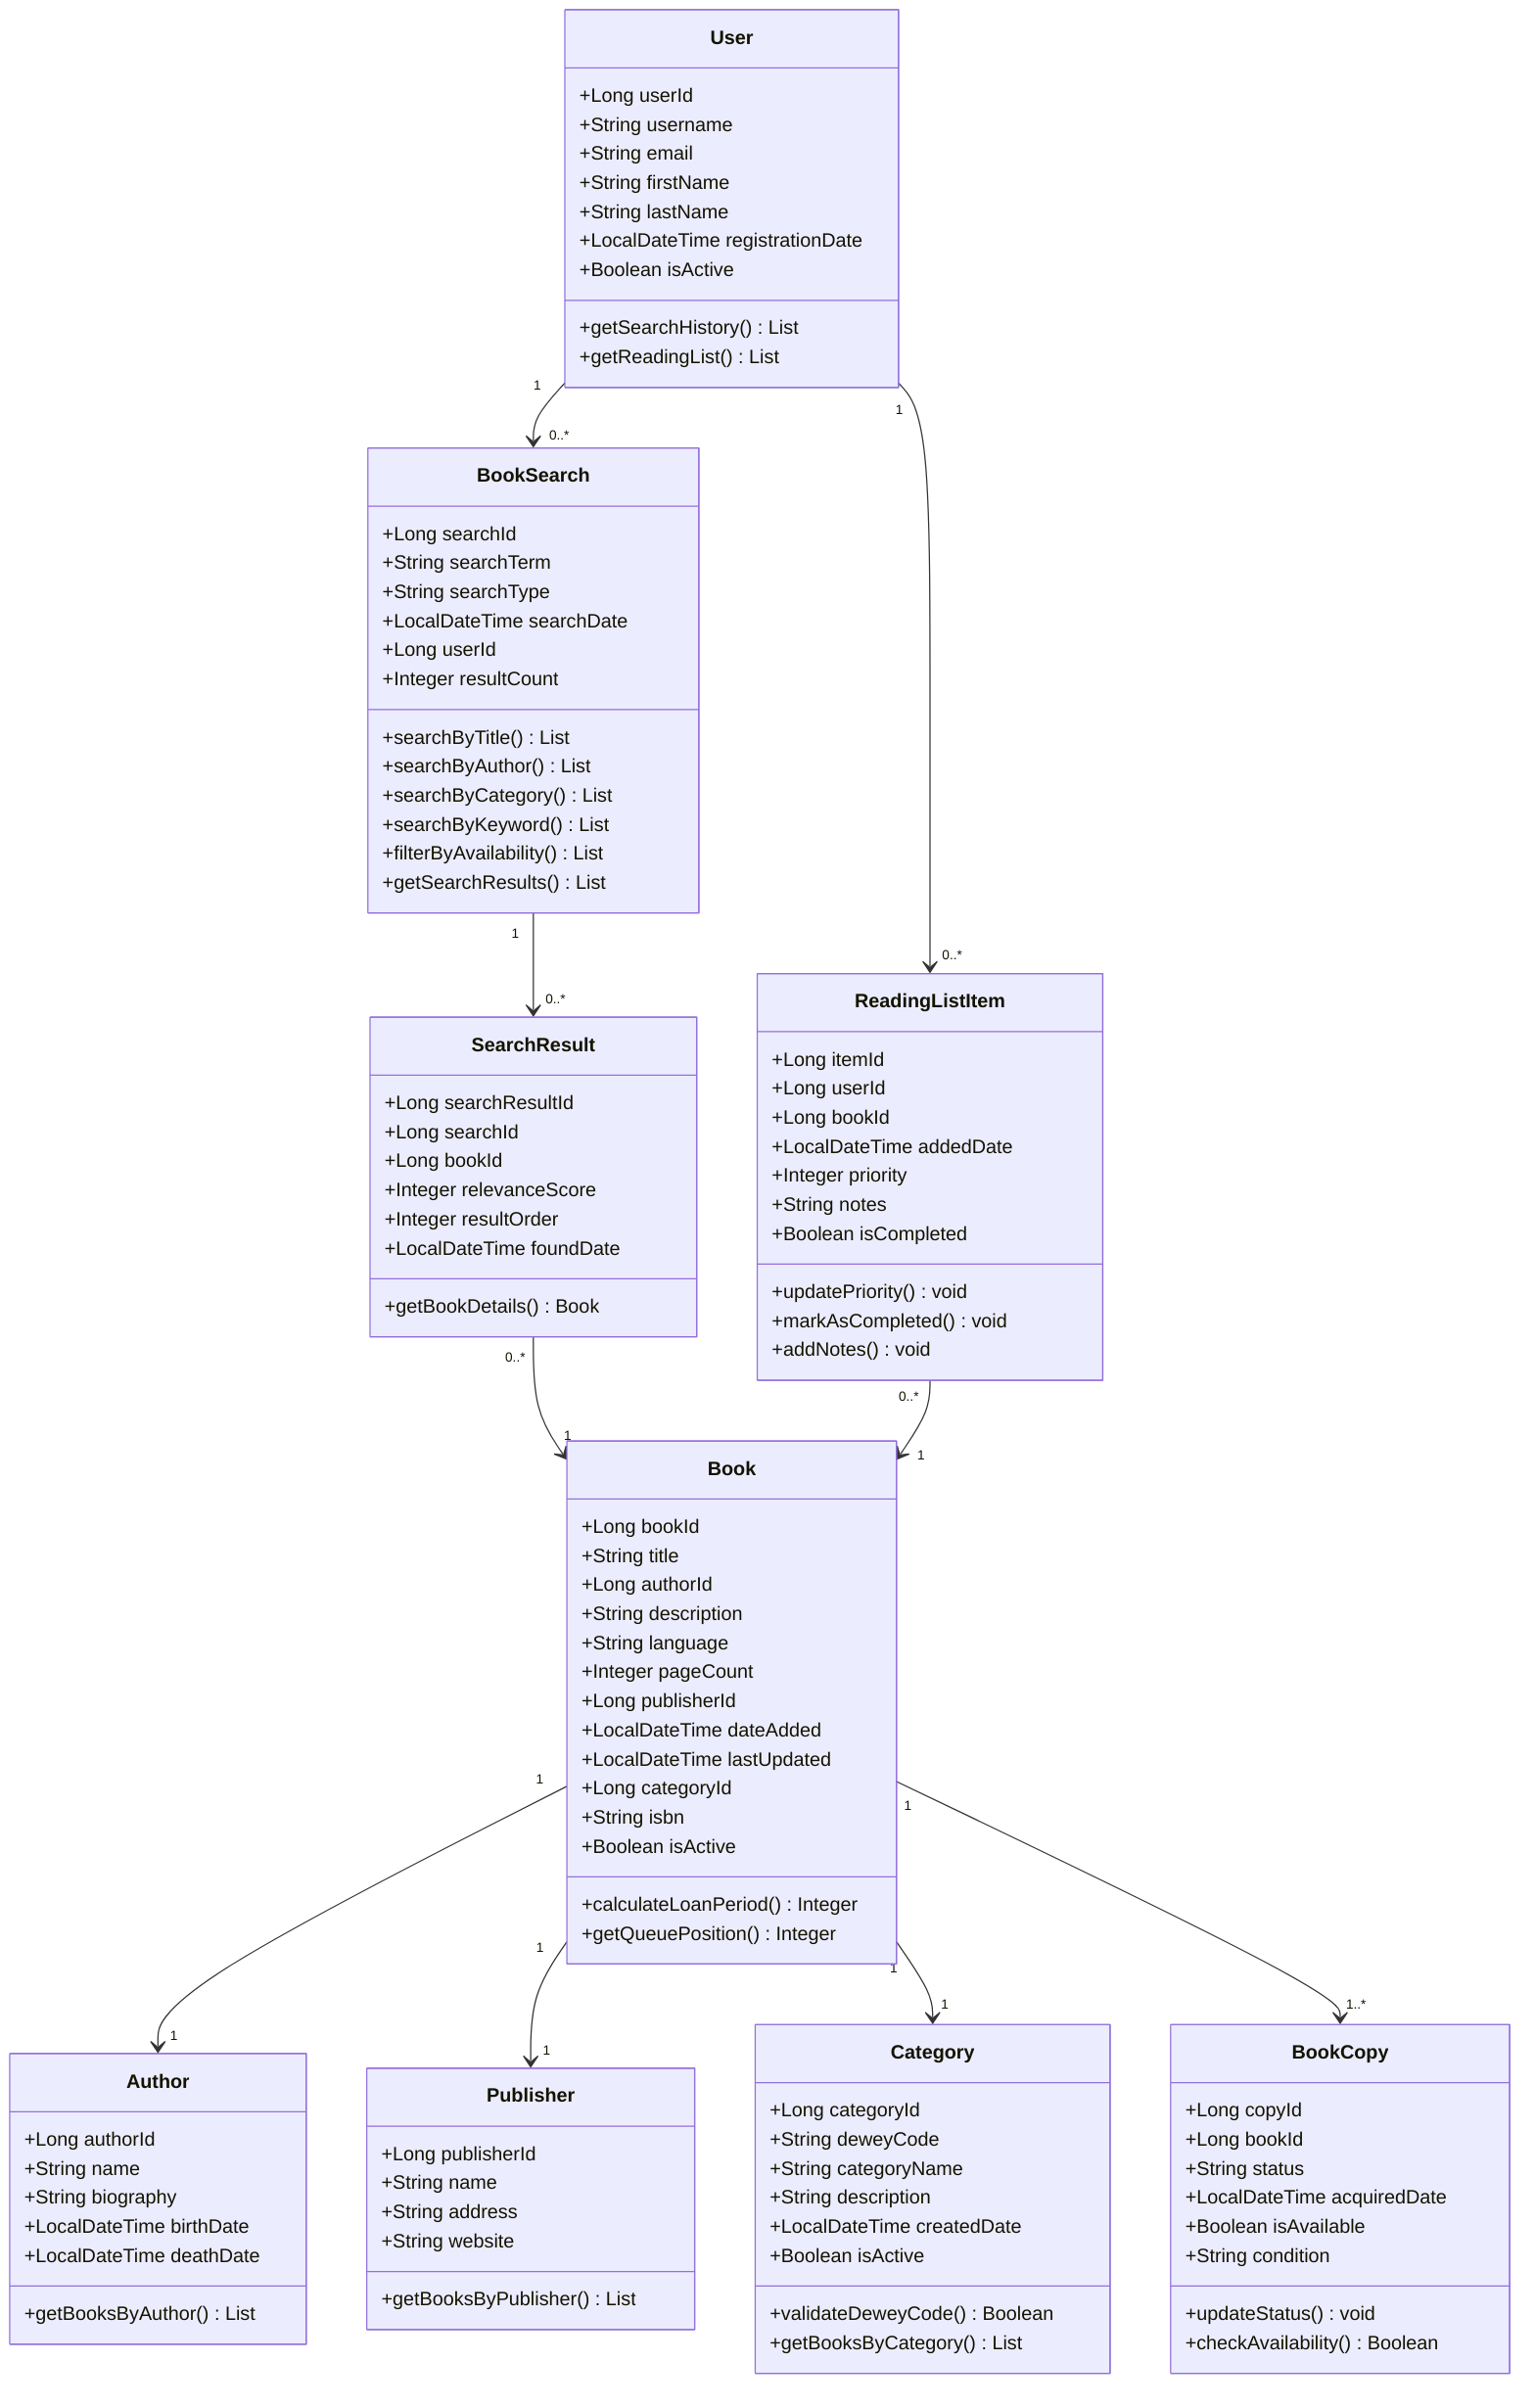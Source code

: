 classDiagram
    class Book {
        +Long bookId
        +String title
        +Long authorId
        +String description
        +String language
        +Integer pageCount
        +Long publisherId
        +LocalDateTime dateAdded
        +LocalDateTime lastUpdated
        +Long categoryId
        +String isbn
        +Boolean isActive
        +calculateLoanPeriod() Integer
        +getQueuePosition() Integer
    }
    
    class Author {
        +Long authorId
        +String name
        +String biography
        +LocalDateTime birthDate
        +LocalDateTime deathDate
        +getBooksByAuthor() List
    }
    
    class Publisher {
        +Long publisherId
        +String name
        +String address
        +String website
        +getBooksByPublisher() List
    }
    
    class Category {
        +Long categoryId
        +String deweyCode
        +String categoryName
        +String description
        +LocalDateTime createdDate
        +Boolean isActive
        +validateDeweyCode() Boolean
        +getBooksByCategory() List
    }
    
    class BookCopy {
        +Long copyId
        +Long bookId
        +String status
        +LocalDateTime acquiredDate
        +Boolean isAvailable
        +String condition
        +updateStatus() void
        +checkAvailability() Boolean
    }
    
    class User {
        +Long userId
        +String username
        +String email
        +String firstName
        +String lastName
        +LocalDateTime registrationDate
        +Boolean isActive
        +getSearchHistory() List
        +getReadingList() List
    }
    
    class BookSearch {
        +Long searchId
        +String searchTerm
        +String searchType
        +LocalDateTime searchDate
        +Long userId
        +Integer resultCount
        +searchByTitle() List
        +searchByAuthor() List
        +searchByCategory() List
        +searchByKeyword() List
        +filterByAvailability() List
        +getSearchResults() List
    }
    
    class SearchResult {
        +Long searchResultId
        +Long searchId
        +Long bookId
        +Integer relevanceScore
        +Integer resultOrder
        +LocalDateTime foundDate
        +getBookDetails() Book
    }
    
    class ReadingListItem {
        +Long itemId
        +Long userId
        +Long bookId
        +LocalDateTime addedDate
        +Integer priority
        +String notes
        +Boolean isCompleted
        +updatePriority() void
        +markAsCompleted() void
        +addNotes() void
    }
    
    %% Ana kitap ilişkileri
    Book "1" --> "1" Author
    Book "1" --> "1" Publisher
    Book "1" --> "1" Category
    Book "1" --> "1..*" BookCopy
    
    %% Kullanıcı ilişkileri
    User "1" --> "0..*" BookSearch
    User "1" --> "0..*" ReadingListItem
    
    %% Arama sonuçları ilişkileri
    BookSearch "1" --> "0..*" SearchResult
    SearchResult "0..*" --> "1" Book
    
    %% Okuma listesi ilişkisi
    ReadingListItem "0..*" --> "1" Book